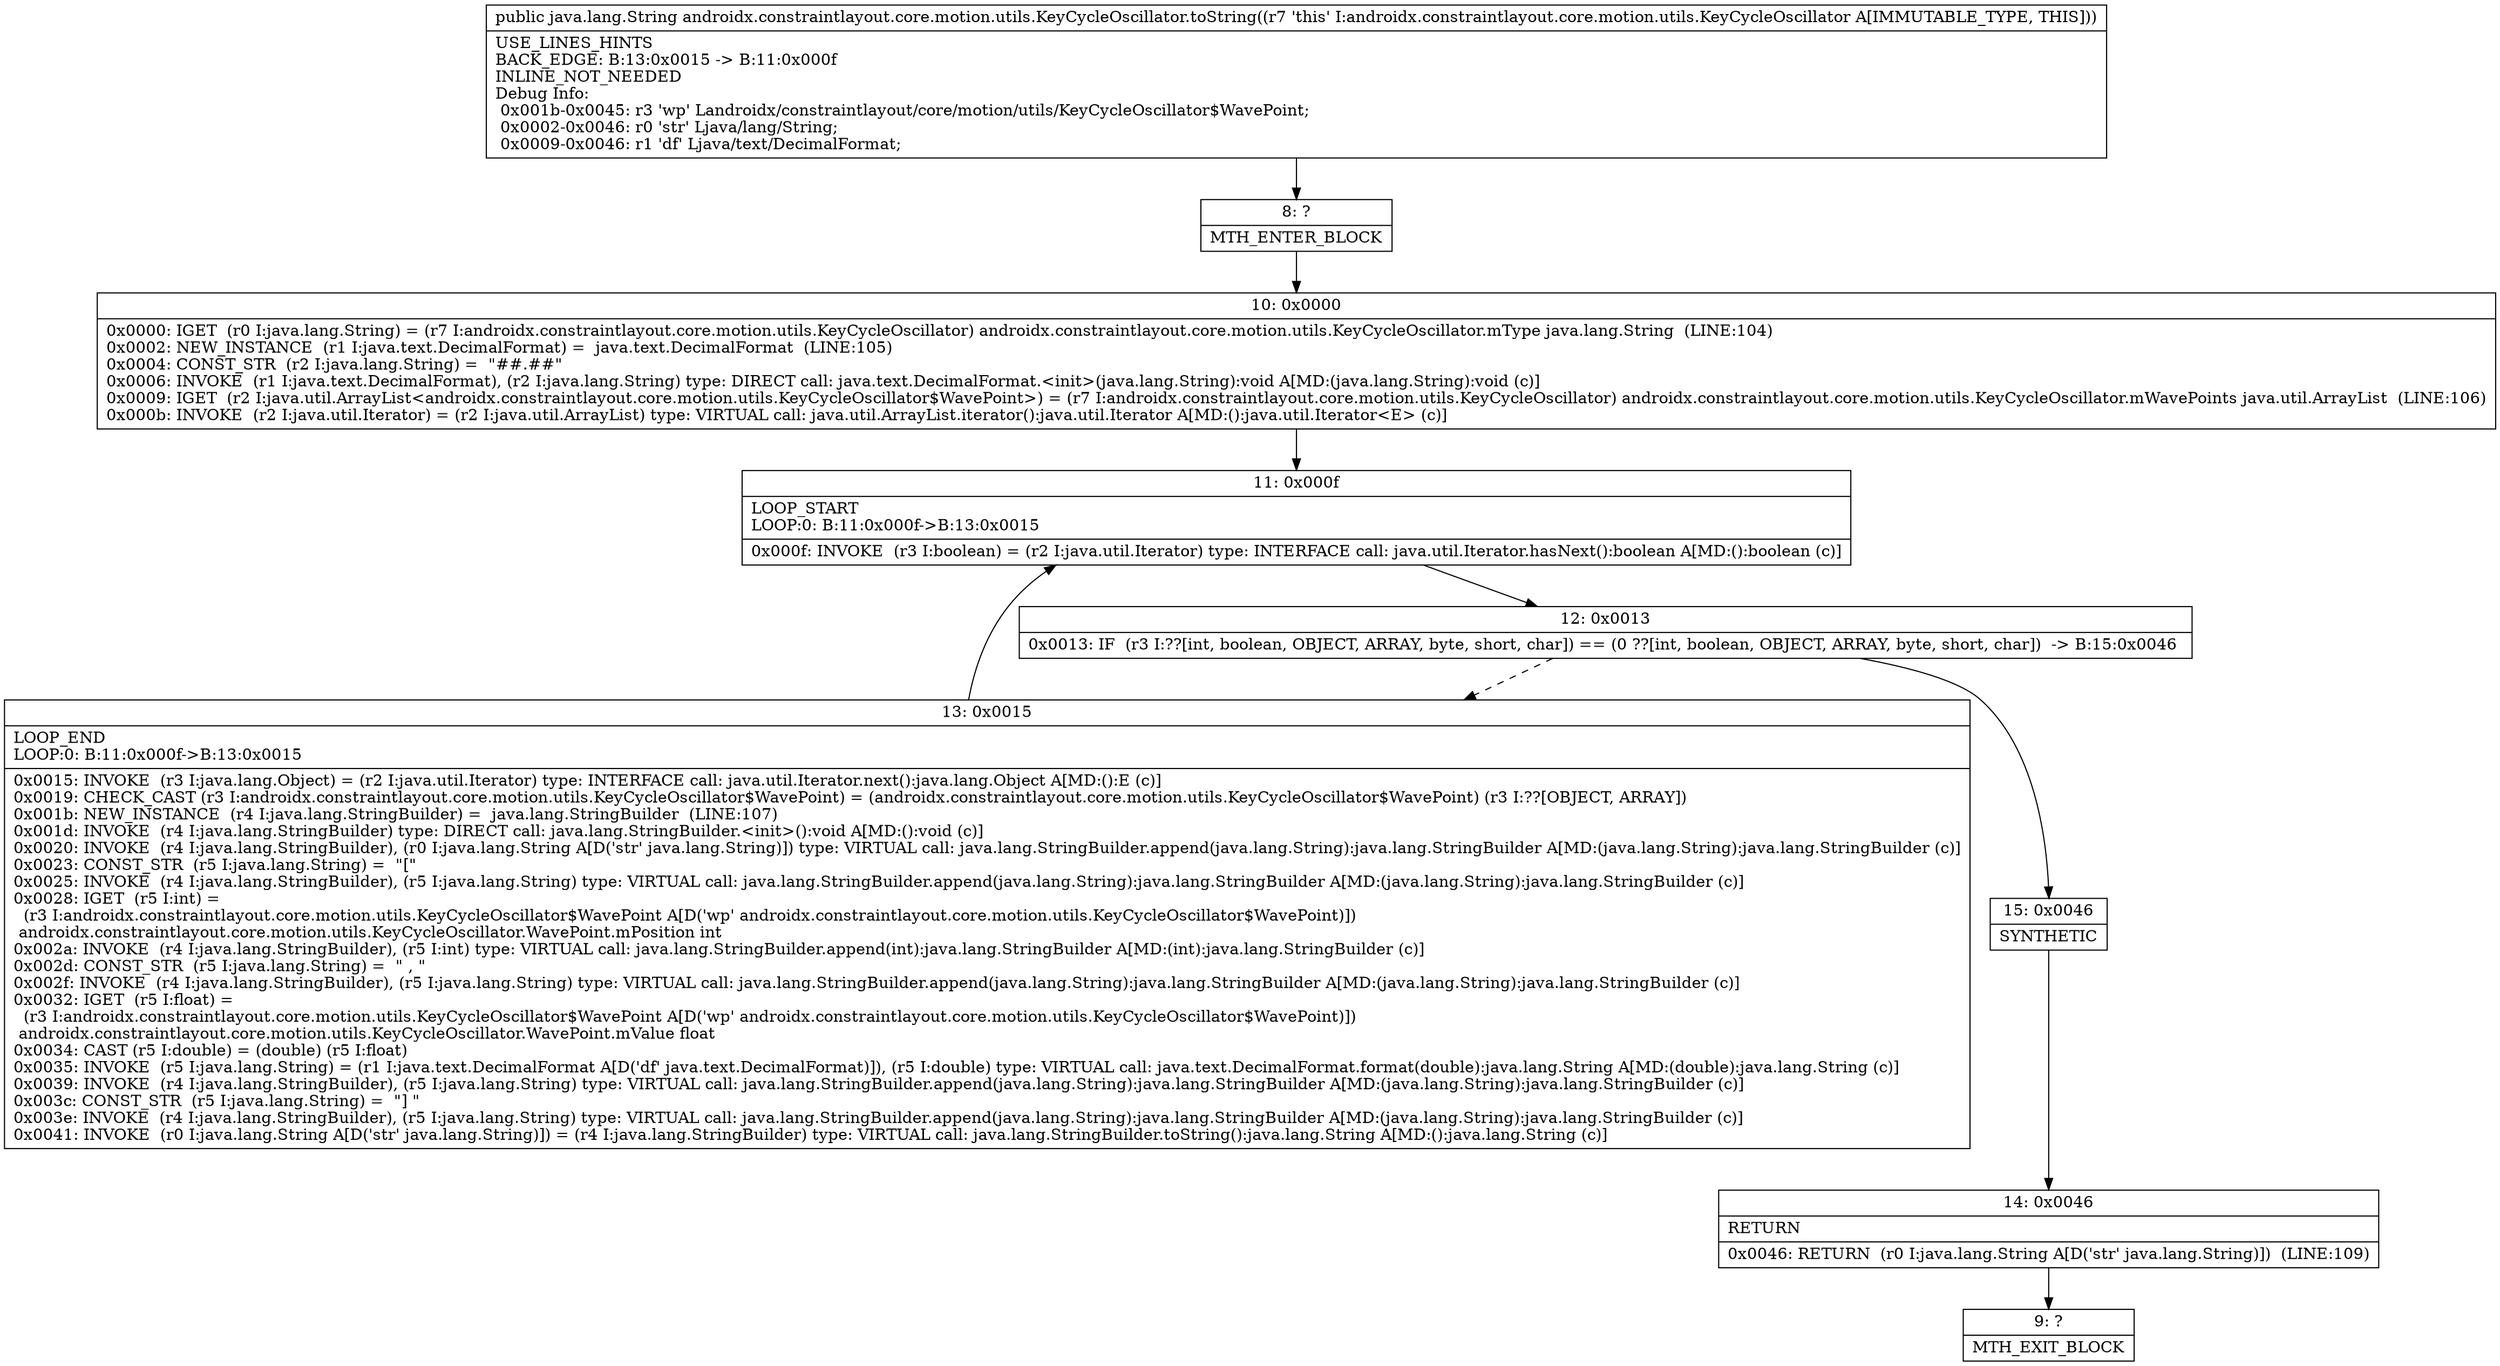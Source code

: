 digraph "CFG forandroidx.constraintlayout.core.motion.utils.KeyCycleOscillator.toString()Ljava\/lang\/String;" {
Node_8 [shape=record,label="{8\:\ ?|MTH_ENTER_BLOCK\l}"];
Node_10 [shape=record,label="{10\:\ 0x0000|0x0000: IGET  (r0 I:java.lang.String) = (r7 I:androidx.constraintlayout.core.motion.utils.KeyCycleOscillator) androidx.constraintlayout.core.motion.utils.KeyCycleOscillator.mType java.lang.String  (LINE:104)\l0x0002: NEW_INSTANCE  (r1 I:java.text.DecimalFormat) =  java.text.DecimalFormat  (LINE:105)\l0x0004: CONST_STR  (r2 I:java.lang.String) =  \"##.##\" \l0x0006: INVOKE  (r1 I:java.text.DecimalFormat), (r2 I:java.lang.String) type: DIRECT call: java.text.DecimalFormat.\<init\>(java.lang.String):void A[MD:(java.lang.String):void (c)]\l0x0009: IGET  (r2 I:java.util.ArrayList\<androidx.constraintlayout.core.motion.utils.KeyCycleOscillator$WavePoint\>) = (r7 I:androidx.constraintlayout.core.motion.utils.KeyCycleOscillator) androidx.constraintlayout.core.motion.utils.KeyCycleOscillator.mWavePoints java.util.ArrayList  (LINE:106)\l0x000b: INVOKE  (r2 I:java.util.Iterator) = (r2 I:java.util.ArrayList) type: VIRTUAL call: java.util.ArrayList.iterator():java.util.Iterator A[MD:():java.util.Iterator\<E\> (c)]\l}"];
Node_11 [shape=record,label="{11\:\ 0x000f|LOOP_START\lLOOP:0: B:11:0x000f\-\>B:13:0x0015\l|0x000f: INVOKE  (r3 I:boolean) = (r2 I:java.util.Iterator) type: INTERFACE call: java.util.Iterator.hasNext():boolean A[MD:():boolean (c)]\l}"];
Node_12 [shape=record,label="{12\:\ 0x0013|0x0013: IF  (r3 I:??[int, boolean, OBJECT, ARRAY, byte, short, char]) == (0 ??[int, boolean, OBJECT, ARRAY, byte, short, char])  \-\> B:15:0x0046 \l}"];
Node_13 [shape=record,label="{13\:\ 0x0015|LOOP_END\lLOOP:0: B:11:0x000f\-\>B:13:0x0015\l|0x0015: INVOKE  (r3 I:java.lang.Object) = (r2 I:java.util.Iterator) type: INTERFACE call: java.util.Iterator.next():java.lang.Object A[MD:():E (c)]\l0x0019: CHECK_CAST (r3 I:androidx.constraintlayout.core.motion.utils.KeyCycleOscillator$WavePoint) = (androidx.constraintlayout.core.motion.utils.KeyCycleOscillator$WavePoint) (r3 I:??[OBJECT, ARRAY]) \l0x001b: NEW_INSTANCE  (r4 I:java.lang.StringBuilder) =  java.lang.StringBuilder  (LINE:107)\l0x001d: INVOKE  (r4 I:java.lang.StringBuilder) type: DIRECT call: java.lang.StringBuilder.\<init\>():void A[MD:():void (c)]\l0x0020: INVOKE  (r4 I:java.lang.StringBuilder), (r0 I:java.lang.String A[D('str' java.lang.String)]) type: VIRTUAL call: java.lang.StringBuilder.append(java.lang.String):java.lang.StringBuilder A[MD:(java.lang.String):java.lang.StringBuilder (c)]\l0x0023: CONST_STR  (r5 I:java.lang.String) =  \"[\" \l0x0025: INVOKE  (r4 I:java.lang.StringBuilder), (r5 I:java.lang.String) type: VIRTUAL call: java.lang.StringBuilder.append(java.lang.String):java.lang.StringBuilder A[MD:(java.lang.String):java.lang.StringBuilder (c)]\l0x0028: IGET  (r5 I:int) = \l  (r3 I:androidx.constraintlayout.core.motion.utils.KeyCycleOscillator$WavePoint A[D('wp' androidx.constraintlayout.core.motion.utils.KeyCycleOscillator$WavePoint)])\l androidx.constraintlayout.core.motion.utils.KeyCycleOscillator.WavePoint.mPosition int \l0x002a: INVOKE  (r4 I:java.lang.StringBuilder), (r5 I:int) type: VIRTUAL call: java.lang.StringBuilder.append(int):java.lang.StringBuilder A[MD:(int):java.lang.StringBuilder (c)]\l0x002d: CONST_STR  (r5 I:java.lang.String) =  \" , \" \l0x002f: INVOKE  (r4 I:java.lang.StringBuilder), (r5 I:java.lang.String) type: VIRTUAL call: java.lang.StringBuilder.append(java.lang.String):java.lang.StringBuilder A[MD:(java.lang.String):java.lang.StringBuilder (c)]\l0x0032: IGET  (r5 I:float) = \l  (r3 I:androidx.constraintlayout.core.motion.utils.KeyCycleOscillator$WavePoint A[D('wp' androidx.constraintlayout.core.motion.utils.KeyCycleOscillator$WavePoint)])\l androidx.constraintlayout.core.motion.utils.KeyCycleOscillator.WavePoint.mValue float \l0x0034: CAST (r5 I:double) = (double) (r5 I:float) \l0x0035: INVOKE  (r5 I:java.lang.String) = (r1 I:java.text.DecimalFormat A[D('df' java.text.DecimalFormat)]), (r5 I:double) type: VIRTUAL call: java.text.DecimalFormat.format(double):java.lang.String A[MD:(double):java.lang.String (c)]\l0x0039: INVOKE  (r4 I:java.lang.StringBuilder), (r5 I:java.lang.String) type: VIRTUAL call: java.lang.StringBuilder.append(java.lang.String):java.lang.StringBuilder A[MD:(java.lang.String):java.lang.StringBuilder (c)]\l0x003c: CONST_STR  (r5 I:java.lang.String) =  \"] \" \l0x003e: INVOKE  (r4 I:java.lang.StringBuilder), (r5 I:java.lang.String) type: VIRTUAL call: java.lang.StringBuilder.append(java.lang.String):java.lang.StringBuilder A[MD:(java.lang.String):java.lang.StringBuilder (c)]\l0x0041: INVOKE  (r0 I:java.lang.String A[D('str' java.lang.String)]) = (r4 I:java.lang.StringBuilder) type: VIRTUAL call: java.lang.StringBuilder.toString():java.lang.String A[MD:():java.lang.String (c)]\l}"];
Node_15 [shape=record,label="{15\:\ 0x0046|SYNTHETIC\l}"];
Node_14 [shape=record,label="{14\:\ 0x0046|RETURN\l|0x0046: RETURN  (r0 I:java.lang.String A[D('str' java.lang.String)])  (LINE:109)\l}"];
Node_9 [shape=record,label="{9\:\ ?|MTH_EXIT_BLOCK\l}"];
MethodNode[shape=record,label="{public java.lang.String androidx.constraintlayout.core.motion.utils.KeyCycleOscillator.toString((r7 'this' I:androidx.constraintlayout.core.motion.utils.KeyCycleOscillator A[IMMUTABLE_TYPE, THIS]))  | USE_LINES_HINTS\lBACK_EDGE: B:13:0x0015 \-\> B:11:0x000f\lINLINE_NOT_NEEDED\lDebug Info:\l  0x001b\-0x0045: r3 'wp' Landroidx\/constraintlayout\/core\/motion\/utils\/KeyCycleOscillator$WavePoint;\l  0x0002\-0x0046: r0 'str' Ljava\/lang\/String;\l  0x0009\-0x0046: r1 'df' Ljava\/text\/DecimalFormat;\l}"];
MethodNode -> Node_8;Node_8 -> Node_10;
Node_10 -> Node_11;
Node_11 -> Node_12;
Node_12 -> Node_13[style=dashed];
Node_12 -> Node_15;
Node_13 -> Node_11;
Node_15 -> Node_14;
Node_14 -> Node_9;
}


